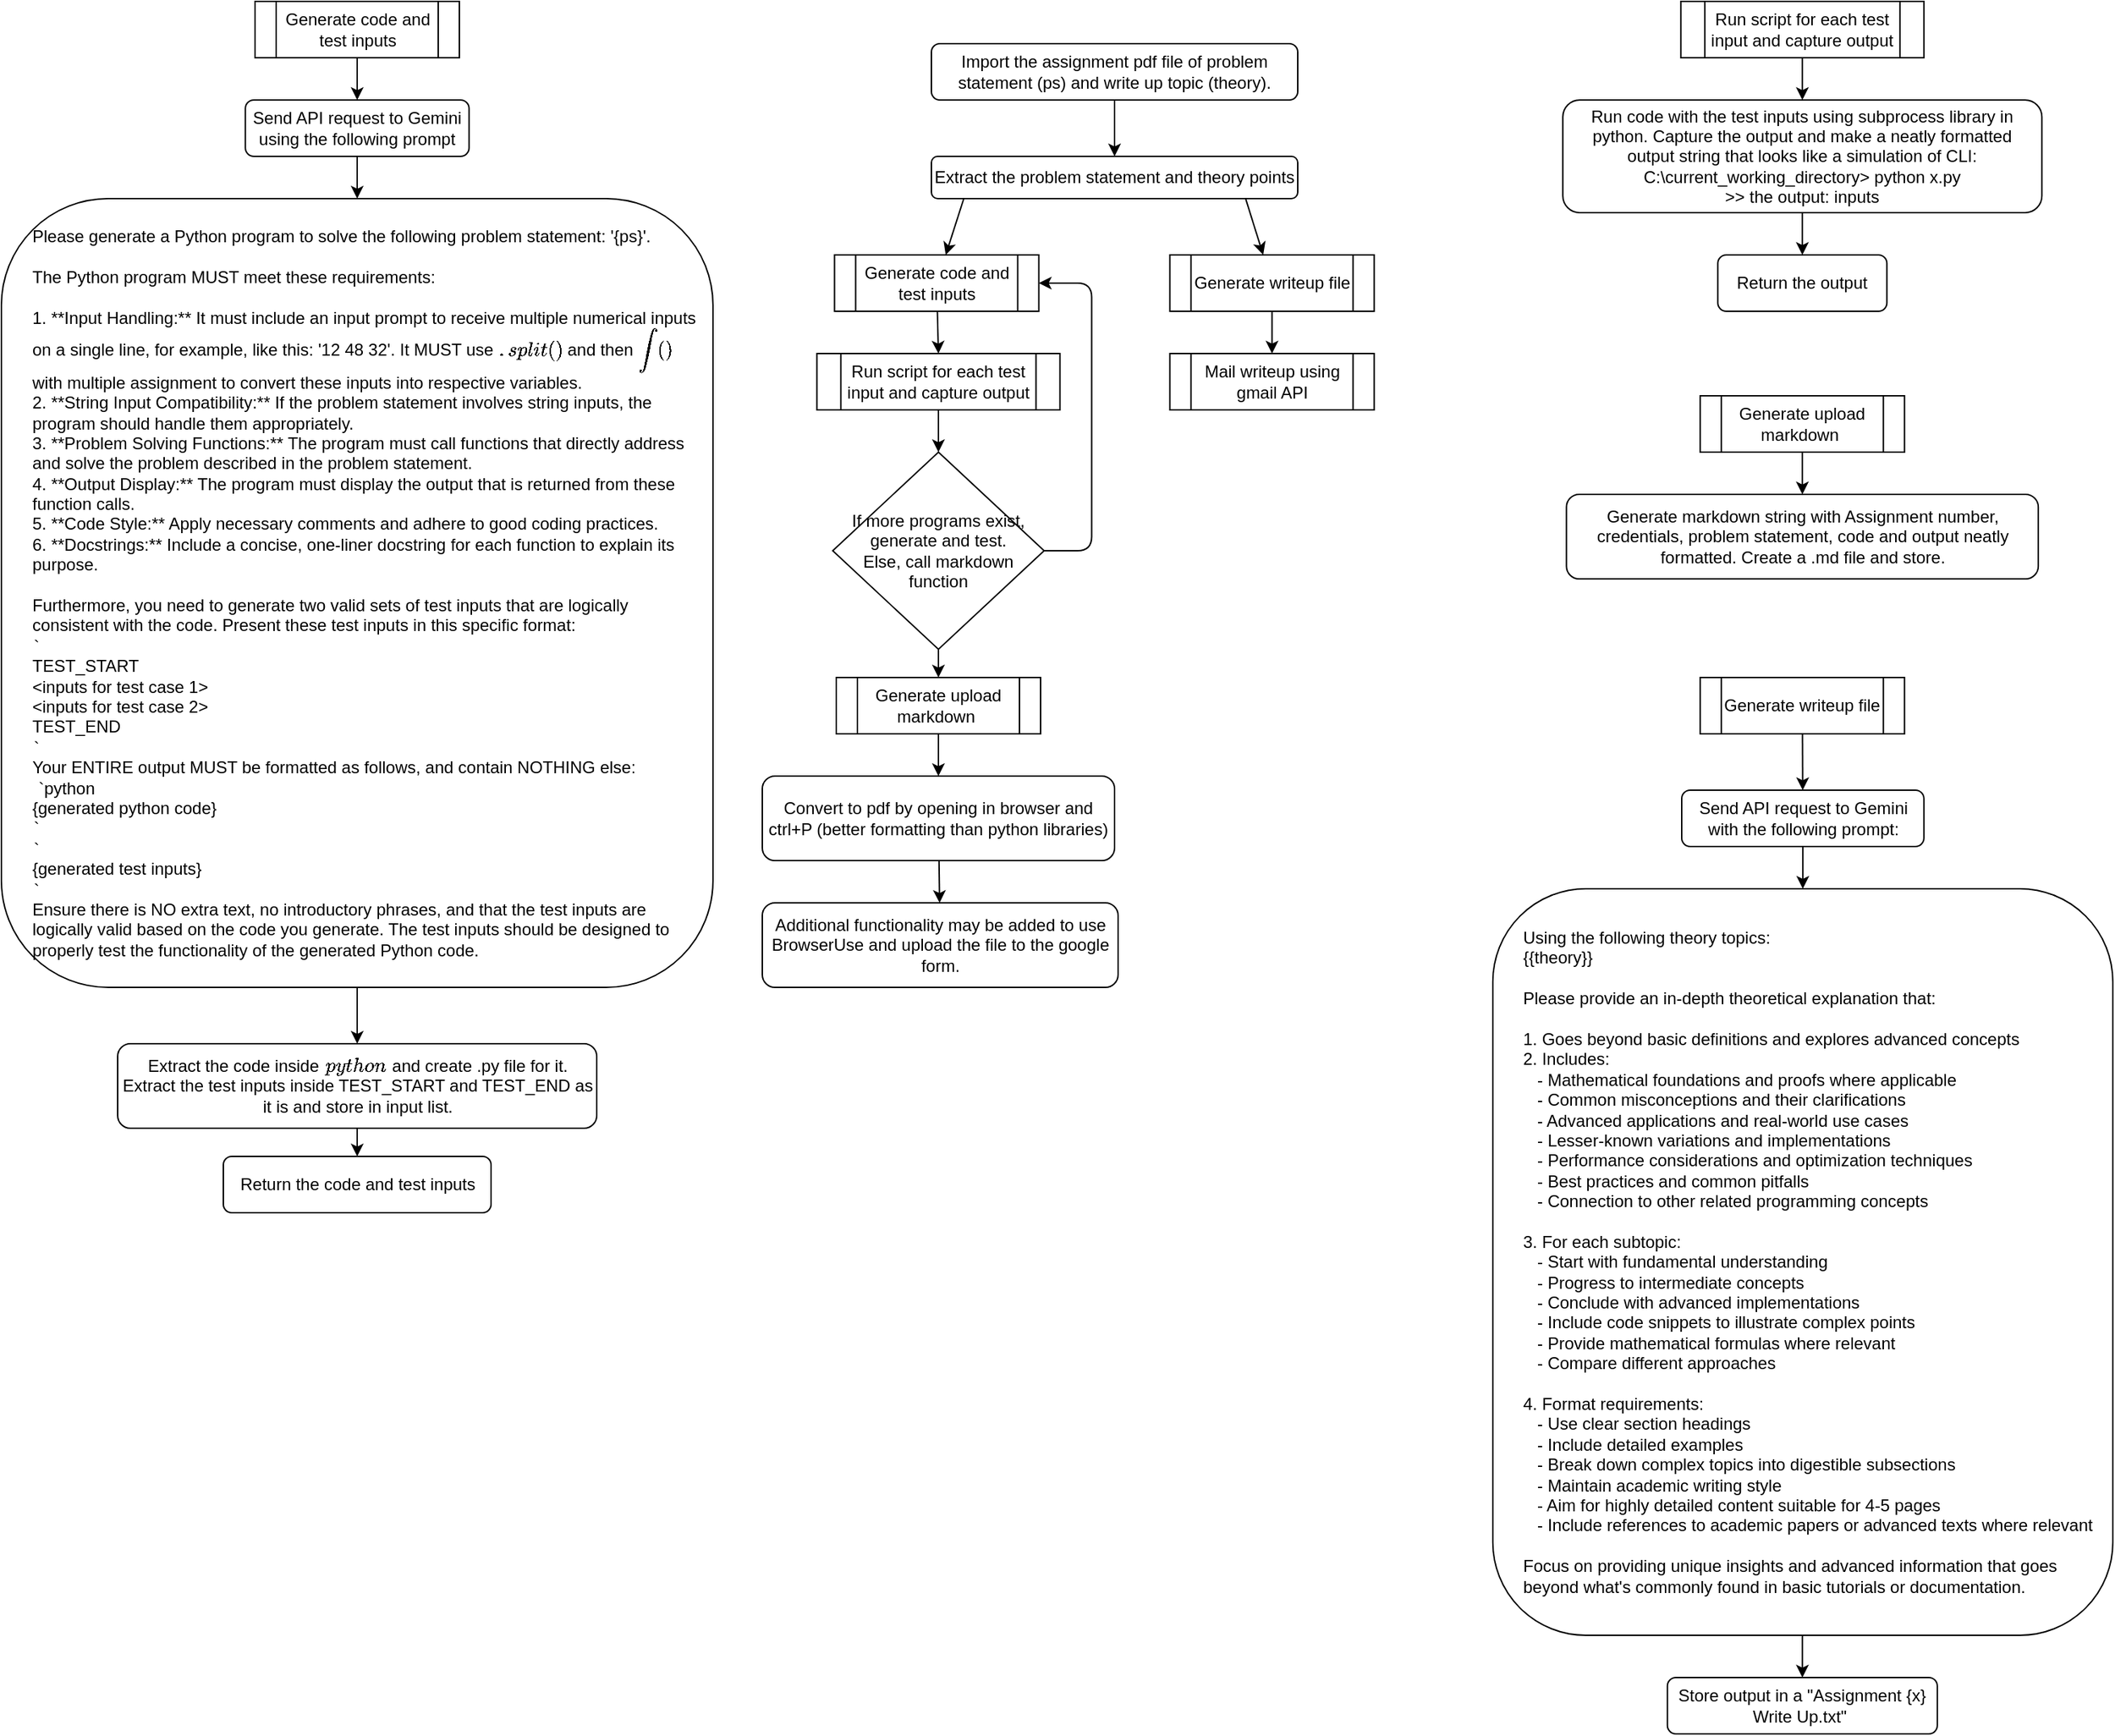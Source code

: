 <mxfile>
    <diagram id="C5RBs43oDa-KdzZeNtuy" name="Page-1">
        <mxGraphModel dx="2298" dy="1293" grid="1" gridSize="10" guides="1" tooltips="1" connect="1" arrows="1" fold="1" page="1" pageScale="1" pageWidth="827" pageHeight="1169" math="0" shadow="0">
            <root>
                <mxCell id="WIyWlLk6GJQsqaUBKTNV-0"/>
                <mxCell id="WIyWlLk6GJQsqaUBKTNV-1" parent="WIyWlLk6GJQsqaUBKTNV-0"/>
                <mxCell id="2" value="" style="edgeStyle=none;html=1;" parent="WIyWlLk6GJQsqaUBKTNV-1" source="WIyWlLk6GJQsqaUBKTNV-3" target="1" edge="1">
                    <mxGeometry relative="1" as="geometry">
                        <Array as="points">
                            <mxPoint x="723" y="180"/>
                        </Array>
                    </mxGeometry>
                </mxCell>
                <mxCell id="7" value="" style="edgeStyle=none;html=1;" parent="WIyWlLk6GJQsqaUBKTNV-1" source="WIyWlLk6GJQsqaUBKTNV-3" target="6" edge="1">
                    <mxGeometry relative="1" as="geometry">
                        <Array as="points">
                            <mxPoint x="923" y="180"/>
                        </Array>
                    </mxGeometry>
                </mxCell>
                <mxCell id="WIyWlLk6GJQsqaUBKTNV-3" value="Extract the problem statement and theory points" style="rounded=1;whiteSpace=wrap;html=1;fontSize=12;glass=0;strokeWidth=1;shadow=0;" parent="WIyWlLk6GJQsqaUBKTNV-1" vertex="1">
                    <mxGeometry x="700" y="150" width="260" height="30" as="geometry"/>
                </mxCell>
                <mxCell id="29" value="" style="edgeStyle=none;html=1;" parent="WIyWlLk6GJQsqaUBKTNV-1" source="dzsg26OT-IGZxewS5xCa-5" target="28" edge="1">
                    <mxGeometry relative="1" as="geometry"/>
                </mxCell>
                <mxCell id="dzsg26OT-IGZxewS5xCa-5" value="Extract the code inside ```python``` and create .py file for it. Extract the test inputs inside TEST_START and TEST_END as it is and store in input list." style="rounded=1;whiteSpace=wrap;html=1;" parent="WIyWlLk6GJQsqaUBKTNV-1" vertex="1">
                    <mxGeometry x="122.51" y="780" width="340" height="60" as="geometry"/>
                </mxCell>
                <mxCell id="33" value="" style="edgeStyle=none;html=1;" parent="WIyWlLk6GJQsqaUBKTNV-1" source="dzsg26OT-IGZxewS5xCa-6" target="32" edge="1">
                    <mxGeometry relative="1" as="geometry"/>
                </mxCell>
                <mxCell id="dzsg26OT-IGZxewS5xCa-6" value="&lt;span style=&quot;background-color: transparent;&quot;&gt;Run code with the test inputs using subprocess library in python.&amp;nbsp;&lt;/span&gt;&lt;span style=&quot;background-color: transparent;&quot;&gt;Capture the output and make a neatly formatted output string that looks like&amp;nbsp;&lt;/span&gt;&lt;span style=&quot;background-color: transparent;&quot;&gt;a simulation of CLI:&lt;/span&gt;&lt;div&gt;&lt;div&gt;&lt;span style=&quot;background-color: transparent;&quot;&gt;C:\current_working_directory&amp;gt; python x.py&lt;/span&gt;&lt;div&gt;&amp;gt;&amp;gt; the output: inputs&lt;/div&gt;&lt;/div&gt;&lt;/div&gt;" style="rounded=1;whiteSpace=wrap;html=1;spacingLeft=5;spacingRight=5;" parent="WIyWlLk6GJQsqaUBKTNV-1" vertex="1">
                    <mxGeometry x="1148.13" y="110" width="339.99" height="80" as="geometry"/>
                </mxCell>
                <mxCell id="dzsg26OT-IGZxewS5xCa-8" value="Generate markdown string with Assignment number, credentials, problem statement, code and output neatly formatted. Create a .md file and store." style="rounded=1;whiteSpace=wrap;html=1;" parent="WIyWlLk6GJQsqaUBKTNV-1" vertex="1">
                    <mxGeometry x="1150.7" y="390" width="334.87" height="60" as="geometry"/>
                </mxCell>
                <mxCell id="dzsg26OT-IGZxewS5xCa-11" value="Additional functionality may be added to use BrowserUse and upload the file to the google form." style="rounded=1;whiteSpace=wrap;html=1;" parent="WIyWlLk6GJQsqaUBKTNV-1" vertex="1">
                    <mxGeometry x="580" y="680" width="252.5" height="60" as="geometry"/>
                </mxCell>
                <mxCell id="52" value="" style="edgeStyle=none;html=1;" parent="WIyWlLk6GJQsqaUBKTNV-1" source="dzsg26OT-IGZxewS5xCa-16" target="51" edge="1">
                    <mxGeometry relative="1" as="geometry"/>
                </mxCell>
                <mxCell id="dzsg26OT-IGZxewS5xCa-16" value="&lt;div&gt;Using the following theory topics:&lt;/div&gt;&lt;div&gt;{{theory}}&lt;/div&gt;&lt;div&gt;&lt;br&gt;&lt;/div&gt;&lt;div&gt;Please provide an in-depth theoretical explanation that:&lt;/div&gt;&lt;div&gt;&lt;br&gt;&lt;/div&gt;&lt;div&gt;1. Goes beyond basic definitions and explores advanced concepts&lt;/div&gt;&lt;div&gt;2. Includes:&lt;/div&gt;&lt;div&gt;&amp;nbsp; &amp;nbsp;- Mathematical foundations and proofs where applicable&lt;/div&gt;&lt;div&gt;&amp;nbsp; &amp;nbsp;- Common misconceptions and their clarifications&lt;/div&gt;&lt;div&gt;&amp;nbsp; &amp;nbsp;- Advanced applications and real-world use cases&lt;/div&gt;&lt;div&gt;&amp;nbsp; &amp;nbsp;- Lesser-known variations and implementations&lt;/div&gt;&lt;div&gt;&amp;nbsp; &amp;nbsp;- Performance considerations and optimization techniques&lt;/div&gt;&lt;div&gt;&amp;nbsp; &amp;nbsp;- Best practices and common pitfalls&lt;/div&gt;&lt;div&gt;&amp;nbsp; &amp;nbsp;- Connection to other related programming concepts&lt;/div&gt;&lt;div&gt;&lt;br&gt;&lt;/div&gt;&lt;div&gt;3. For each subtopic:&lt;/div&gt;&lt;div&gt;&amp;nbsp; &amp;nbsp;- Start with fundamental understanding&lt;/div&gt;&lt;div&gt;&amp;nbsp; &amp;nbsp;- Progress to intermediate concepts&lt;/div&gt;&lt;div&gt;&amp;nbsp; &amp;nbsp;- Conclude with advanced implementations&lt;/div&gt;&lt;div&gt;&amp;nbsp; &amp;nbsp;- Include code snippets to illustrate complex points&lt;/div&gt;&lt;div&gt;&amp;nbsp; &amp;nbsp;- Provide mathematical formulas where relevant&lt;/div&gt;&lt;div&gt;&amp;nbsp; &amp;nbsp;- Compare different approaches&lt;/div&gt;&lt;div&gt;&lt;br&gt;&lt;/div&gt;&lt;div&gt;4. Format requirements:&lt;/div&gt;&lt;div&gt;&amp;nbsp; &amp;nbsp;- Use clear section headings&lt;/div&gt;&lt;div&gt;&amp;nbsp; &amp;nbsp;- Include detailed examples&lt;/div&gt;&lt;div&gt;&amp;nbsp; &amp;nbsp;- Break down complex topics into digestible subsections&lt;/div&gt;&lt;div&gt;&amp;nbsp; &amp;nbsp;- Maintain academic writing style&lt;/div&gt;&lt;div&gt;&amp;nbsp; &amp;nbsp;- Aim for highly detailed content suitable for 4-5 pages&lt;/div&gt;&lt;div&gt;&amp;nbsp; &amp;nbsp;- Include references to academic papers or advanced texts where relevant&lt;/div&gt;&lt;div&gt;&lt;br&gt;&lt;/div&gt;&lt;div&gt;Focus on providing unique insights and advanced information that goes beyond what&#39;s commonly found in basic tutorials or documentation.&lt;/div&gt;" style="rounded=1;whiteSpace=wrap;html=1;align=left;spacingLeft=20;" parent="WIyWlLk6GJQsqaUBKTNV-1" vertex="1">
                    <mxGeometry x="1098.45" y="670" width="440" height="530" as="geometry"/>
                </mxCell>
                <mxCell id="11" value="" style="edgeStyle=none;html=1;entryX=0.5;entryY=0;entryDx=0;entryDy=0;" parent="WIyWlLk6GJQsqaUBKTNV-1" source="1" target="9" edge="1">
                    <mxGeometry relative="1" as="geometry"/>
                </mxCell>
                <mxCell id="1" value="Generate code and test inputs" style="shape=process;whiteSpace=wrap;html=1;backgroundOutline=1;" parent="WIyWlLk6GJQsqaUBKTNV-1" vertex="1">
                    <mxGeometry x="631.25" y="220" width="145" height="40" as="geometry"/>
                </mxCell>
                <mxCell id="18" value="" style="edgeStyle=none;html=1;entryX=0.5;entryY=0;entryDx=0;entryDy=0;" parent="WIyWlLk6GJQsqaUBKTNV-1" source="6" target="15" edge="1">
                    <mxGeometry relative="1" as="geometry">
                        <mxPoint x="801.75" y="410.0" as="targetPoint"/>
                    </mxGeometry>
                </mxCell>
                <mxCell id="6" value="Generate writeup file" style="shape=process;whiteSpace=wrap;html=1;backgroundOutline=1;" parent="WIyWlLk6GJQsqaUBKTNV-1" vertex="1">
                    <mxGeometry x="869.25" y="220" width="145" height="40" as="geometry"/>
                </mxCell>
                <mxCell id="39" value="" style="edgeStyle=none;html=1;" parent="WIyWlLk6GJQsqaUBKTNV-1" source="9" target="37" edge="1">
                    <mxGeometry relative="1" as="geometry"/>
                </mxCell>
                <mxCell id="9" value="Run script for each test input and capture output" style="shape=process;whiteSpace=wrap;html=1;backgroundOutline=1;" parent="WIyWlLk6GJQsqaUBKTNV-1" vertex="1">
                    <mxGeometry x="618.75" y="290" width="172.5" height="40" as="geometry"/>
                </mxCell>
                <mxCell id="43" value="" style="edgeStyle=none;html=1;" parent="WIyWlLk6GJQsqaUBKTNV-1" source="10" target="13" edge="1">
                    <mxGeometry relative="1" as="geometry"/>
                </mxCell>
                <mxCell id="10" value="Generate upload markdown&amp;nbsp;" style="shape=process;whiteSpace=wrap;html=1;backgroundOutline=1;" parent="WIyWlLk6GJQsqaUBKTNV-1" vertex="1">
                    <mxGeometry x="632.5" y="520" width="145" height="40" as="geometry"/>
                </mxCell>
                <mxCell id="53" value="" style="edgeStyle=none;html=1;" edge="1" parent="WIyWlLk6GJQsqaUBKTNV-1" source="13" target="dzsg26OT-IGZxewS5xCa-11">
                    <mxGeometry relative="1" as="geometry"/>
                </mxCell>
                <mxCell id="13" value="Convert to pdf by opening in browser and ctrl+P (better formatting than python libraries)" style="rounded=1;whiteSpace=wrap;html=1;" parent="WIyWlLk6GJQsqaUBKTNV-1" vertex="1">
                    <mxGeometry x="580" y="590" width="250" height="60" as="geometry"/>
                </mxCell>
                <mxCell id="15" value="Mail writeup using gmail API" style="shape=process;whiteSpace=wrap;html=1;backgroundOutline=1;" parent="WIyWlLk6GJQsqaUBKTNV-1" vertex="1">
                    <mxGeometry x="869.25" y="290" width="145" height="40" as="geometry"/>
                </mxCell>
                <mxCell id="25" value="" style="edgeStyle=none;html=1;entryX=0.5;entryY=0;entryDx=0;entryDy=0;" parent="WIyWlLk6GJQsqaUBKTNV-1" source="21" target="23" edge="1">
                    <mxGeometry relative="1" as="geometry"/>
                </mxCell>
                <mxCell id="21" value="Generate code and test inputs" style="shape=process;whiteSpace=wrap;html=1;backgroundOutline=1;" parent="WIyWlLk6GJQsqaUBKTNV-1" vertex="1">
                    <mxGeometry x="220" y="40" width="145" height="40" as="geometry"/>
                </mxCell>
                <mxCell id="26" value="" style="edgeStyle=none;html=1;" parent="WIyWlLk6GJQsqaUBKTNV-1" source="23" target="24" edge="1">
                    <mxGeometry relative="1" as="geometry"/>
                </mxCell>
                <mxCell id="23" value="Send API request to Gemini using the following prompt" style="rounded=1;whiteSpace=wrap;html=1;" parent="WIyWlLk6GJQsqaUBKTNV-1" vertex="1">
                    <mxGeometry x="213.13" y="110" width="158.75" height="40" as="geometry"/>
                </mxCell>
                <mxCell id="27" value="" style="edgeStyle=none;html=1;" parent="WIyWlLk6GJQsqaUBKTNV-1" source="24" target="dzsg26OT-IGZxewS5xCa-5" edge="1">
                    <mxGeometry relative="1" as="geometry"/>
                </mxCell>
                <mxCell id="24" value="Please generate a Python program to solve the following problem statement: &#39;{ps}&#39;.&lt;br&gt;&lt;br&gt;The Python program MUST meet these requirements:&lt;br&gt;&lt;br&gt;1.  **Input Handling:**  It must include an input prompt to receive multiple numerical inputs on a single line, for example, like this: &#39;12 48 32&#39;.  It MUST use `.split()` and then `int()` with multiple assignment to convert these inputs into respective variables.&lt;br&gt;2.  **String Input Compatibility:** If the problem statement involves string inputs, the program should handle them appropriately.&lt;br&gt;3.  **Problem Solving Functions:**  The program must call functions that directly address and solve the problem described in the problem statement.&lt;br&gt;4.  **Output Display:**  The program must display the output that is returned from these function calls.&lt;br&gt;5.  **Code Style:**  Apply necessary comments and adhere to good coding practices.&lt;br&gt;6.  **Docstrings:** Include a concise, one-liner docstring for each function to explain its purpose.&lt;br&gt;&lt;br&gt;Furthermore, you need to generate two valid sets of test inputs that are logically consistent with the code. Present these test inputs in this specific format:&lt;div&gt;```&lt;/div&gt;&lt;div&gt;TEST_START&amp;nbsp;&lt;/div&gt;&lt;div&gt;&amp;lt;inputs for test case 1&amp;gt;&amp;nbsp;&lt;/div&gt;&lt;div&gt;&amp;lt;inputs for test case 2&amp;gt;&amp;nbsp;&lt;/div&gt;&lt;div&gt;TEST_END&lt;br&gt;&lt;/div&gt;&lt;div&gt;```&lt;/div&gt;&lt;div&gt;Your ENTIRE output MUST be formatted as follows, and contain NOTHING else:&amp;nbsp;&lt;/div&gt;&lt;div&gt;&amp;nbsp;```python&amp;nbsp;&lt;/div&gt;&lt;div&gt;{generated python code}&amp;nbsp;&lt;/div&gt;&lt;div&gt;```&lt;br&gt;&lt;/div&gt;&lt;div&gt;```&lt;/div&gt;&lt;div&gt;{generated test inputs}&lt;/div&gt;&lt;div&gt;```&lt;/div&gt;&lt;div&gt;Ensure there is NO extra text, no introductory phrases, and that the test inputs are logically valid based on the code you generate.  The test inputs should be designed to properly test the functionality of the generated Python code.&lt;br&gt;&lt;/div&gt;" style="rounded=1;whiteSpace=wrap;html=1;align=left;spacingLeft=20;spacing=2;spacingRight=10;" parent="WIyWlLk6GJQsqaUBKTNV-1" vertex="1">
                    <mxGeometry x="40" y="180" width="505" height="560" as="geometry"/>
                </mxCell>
                <mxCell id="28" value="Return the code and test inputs" style="rounded=1;whiteSpace=wrap;html=1;" parent="WIyWlLk6GJQsqaUBKTNV-1" vertex="1">
                    <mxGeometry x="197.5" y="860" width="190" height="40" as="geometry"/>
                </mxCell>
                <mxCell id="31" value="" style="edgeStyle=none;html=1;" parent="WIyWlLk6GJQsqaUBKTNV-1" source="30" target="dzsg26OT-IGZxewS5xCa-6" edge="1">
                    <mxGeometry relative="1" as="geometry"/>
                </mxCell>
                <mxCell id="30" value="Run script for each test input and capture output" style="shape=process;whiteSpace=wrap;html=1;backgroundOutline=1;" parent="WIyWlLk6GJQsqaUBKTNV-1" vertex="1">
                    <mxGeometry x="1231.88" y="40" width="172.5" height="40" as="geometry"/>
                </mxCell>
                <mxCell id="32" value="Return the output" style="rounded=1;whiteSpace=wrap;html=1;" parent="WIyWlLk6GJQsqaUBKTNV-1" vertex="1">
                    <mxGeometry x="1258.13" y="220" width="120" height="40" as="geometry"/>
                </mxCell>
                <mxCell id="40" style="edgeStyle=none;html=1;entryX=1;entryY=0.5;entryDx=0;entryDy=0;" parent="WIyWlLk6GJQsqaUBKTNV-1" source="37" target="1" edge="1">
                    <mxGeometry relative="1" as="geometry">
                        <Array as="points">
                            <mxPoint x="813.75" y="430"/>
                            <mxPoint x="813.75" y="240"/>
                        </Array>
                    </mxGeometry>
                </mxCell>
                <mxCell id="42" style="edgeStyle=none;html=1;entryX=0.5;entryY=0;entryDx=0;entryDy=0;" parent="WIyWlLk6GJQsqaUBKTNV-1" source="37" target="10" edge="1">
                    <mxGeometry relative="1" as="geometry"/>
                </mxCell>
                <mxCell id="37" value="If more programs exist, generate and test.&lt;br&gt;Else, call markdown function" style="rhombus;whiteSpace=wrap;spacingLeft=0;align=center;html=1;spacingTop=0;spacing=4;" parent="WIyWlLk6GJQsqaUBKTNV-1" vertex="1">
                    <mxGeometry x="630" y="360" width="150" height="140" as="geometry"/>
                </mxCell>
                <mxCell id="45" value="" style="edgeStyle=none;html=1;" parent="WIyWlLk6GJQsqaUBKTNV-1" source="44" target="dzsg26OT-IGZxewS5xCa-8" edge="1">
                    <mxGeometry relative="1" as="geometry"/>
                </mxCell>
                <mxCell id="44" value="Generate upload markdown&amp;nbsp;" style="shape=process;whiteSpace=wrap;html=1;backgroundOutline=1;" parent="WIyWlLk6GJQsqaUBKTNV-1" vertex="1">
                    <mxGeometry x="1245.63" y="320" width="145" height="40" as="geometry"/>
                </mxCell>
                <mxCell id="49" value="" style="edgeStyle=none;html=1;" parent="WIyWlLk6GJQsqaUBKTNV-1" source="46" target="48" edge="1">
                    <mxGeometry relative="1" as="geometry"/>
                </mxCell>
                <mxCell id="46" value="Generate writeup file" style="shape=process;whiteSpace=wrap;html=1;backgroundOutline=1;" parent="WIyWlLk6GJQsqaUBKTNV-1" vertex="1">
                    <mxGeometry x="1245.63" y="520" width="145" height="40" as="geometry"/>
                </mxCell>
                <mxCell id="50" value="" style="edgeStyle=none;html=1;" parent="WIyWlLk6GJQsqaUBKTNV-1" source="48" target="dzsg26OT-IGZxewS5xCa-16" edge="1">
                    <mxGeometry relative="1" as="geometry"/>
                </mxCell>
                <mxCell id="48" value="Send API request to Gemini with the following prompt:" style="rounded=1;whiteSpace=wrap;html=1;" parent="WIyWlLk6GJQsqaUBKTNV-1" vertex="1">
                    <mxGeometry x="1232.51" y="600" width="171.87" height="40" as="geometry"/>
                </mxCell>
                <mxCell id="51" value="Store output in a &quot;Assignment {x} Write Up.txt&quot;&amp;nbsp;" style="rounded=1;whiteSpace=wrap;html=1;" parent="WIyWlLk6GJQsqaUBKTNV-1" vertex="1">
                    <mxGeometry x="1222.35" y="1230" width="191.55" height="40" as="geometry"/>
                </mxCell>
                <mxCell id="56" style="edgeStyle=none;html=1;entryX=0.5;entryY=0;entryDx=0;entryDy=0;" edge="1" parent="WIyWlLk6GJQsqaUBKTNV-1" source="54" target="WIyWlLk6GJQsqaUBKTNV-3">
                    <mxGeometry relative="1" as="geometry"/>
                </mxCell>
                <mxCell id="54" value="&lt;span style=&quot;color: rgb(0, 0, 0);&quot;&gt;Import the assignment pdf file of problem statement (ps) and write up topic (theory).&lt;/span&gt;" style="rounded=1;whiteSpace=wrap;html=1;" vertex="1" parent="WIyWlLk6GJQsqaUBKTNV-1">
                    <mxGeometry x="700" y="70" width="260" height="40" as="geometry"/>
                </mxCell>
            </root>
        </mxGraphModel>
    </diagram>
</mxfile>
